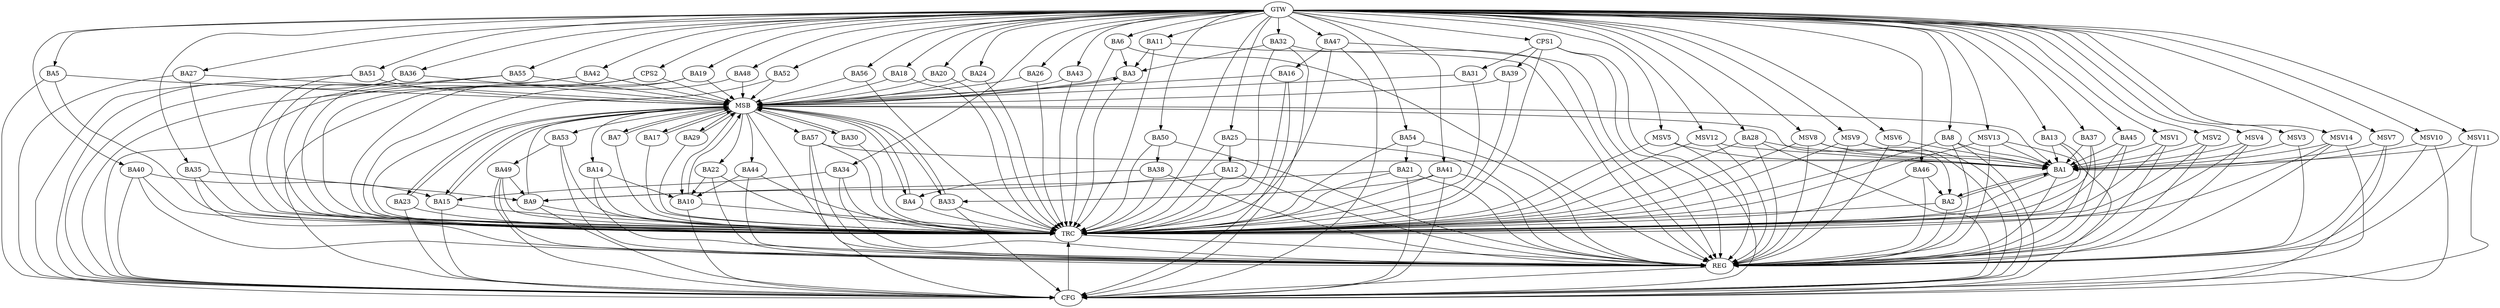 strict digraph G {
  BA1 [ label="BA1" ];
  BA2 [ label="BA2" ];
  BA3 [ label="BA3" ];
  BA4 [ label="BA4" ];
  BA5 [ label="BA5" ];
  BA6 [ label="BA6" ];
  BA7 [ label="BA7" ];
  BA8 [ label="BA8" ];
  BA9 [ label="BA9" ];
  BA10 [ label="BA10" ];
  BA11 [ label="BA11" ];
  BA12 [ label="BA12" ];
  BA13 [ label="BA13" ];
  BA14 [ label="BA14" ];
  BA15 [ label="BA15" ];
  BA16 [ label="BA16" ];
  BA17 [ label="BA17" ];
  BA18 [ label="BA18" ];
  BA19 [ label="BA19" ];
  BA20 [ label="BA20" ];
  BA21 [ label="BA21" ];
  BA22 [ label="BA22" ];
  BA23 [ label="BA23" ];
  BA24 [ label="BA24" ];
  BA25 [ label="BA25" ];
  BA26 [ label="BA26" ];
  BA27 [ label="BA27" ];
  BA28 [ label="BA28" ];
  BA29 [ label="BA29" ];
  BA30 [ label="BA30" ];
  BA31 [ label="BA31" ];
  BA32 [ label="BA32" ];
  BA33 [ label="BA33" ];
  BA34 [ label="BA34" ];
  BA35 [ label="BA35" ];
  BA36 [ label="BA36" ];
  BA37 [ label="BA37" ];
  BA38 [ label="BA38" ];
  BA39 [ label="BA39" ];
  BA40 [ label="BA40" ];
  BA41 [ label="BA41" ];
  BA42 [ label="BA42" ];
  BA43 [ label="BA43" ];
  BA44 [ label="BA44" ];
  BA45 [ label="BA45" ];
  BA46 [ label="BA46" ];
  BA47 [ label="BA47" ];
  BA48 [ label="BA48" ];
  BA49 [ label="BA49" ];
  BA50 [ label="BA50" ];
  BA51 [ label="BA51" ];
  BA52 [ label="BA52" ];
  BA53 [ label="BA53" ];
  BA54 [ label="BA54" ];
  BA55 [ label="BA55" ];
  BA56 [ label="BA56" ];
  BA57 [ label="BA57" ];
  CPS1 [ label="CPS1" ];
  CPS2 [ label="CPS2" ];
  GTW [ label="GTW" ];
  REG [ label="REG" ];
  MSB [ label="MSB" ];
  CFG [ label="CFG" ];
  TRC [ label="TRC" ];
  MSV1 [ label="MSV1" ];
  MSV2 [ label="MSV2" ];
  MSV3 [ label="MSV3" ];
  MSV4 [ label="MSV4" ];
  MSV5 [ label="MSV5" ];
  MSV6 [ label="MSV6" ];
  MSV7 [ label="MSV7" ];
  MSV8 [ label="MSV8" ];
  MSV9 [ label="MSV9" ];
  MSV10 [ label="MSV10" ];
  MSV11 [ label="MSV11" ];
  MSV12 [ label="MSV12" ];
  MSV13 [ label="MSV13" ];
  MSV14 [ label="MSV14" ];
  BA1 -> BA2;
  BA2 -> BA1;
  BA6 -> BA3;
  BA8 -> BA1;
  BA11 -> BA3;
  BA12 -> BA9;
  BA13 -> BA1;
  BA14 -> BA10;
  BA21 -> BA9;
  BA22 -> BA10;
  BA25 -> BA12;
  BA28 -> BA1;
  BA32 -> BA3;
  BA34 -> BA15;
  BA35 -> BA9;
  BA37 -> BA1;
  BA38 -> BA4;
  BA40 -> BA15;
  BA41 -> BA33;
  BA44 -> BA10;
  BA45 -> BA1;
  BA46 -> BA2;
  BA47 -> BA16;
  BA49 -> BA9;
  BA50 -> BA38;
  BA53 -> BA49;
  BA54 -> BA21;
  BA57 -> BA1;
  CPS1 -> BA39;
  CPS1 -> BA31;
  GTW -> BA5;
  GTW -> BA6;
  GTW -> BA8;
  GTW -> BA11;
  GTW -> BA13;
  GTW -> BA18;
  GTW -> BA19;
  GTW -> BA20;
  GTW -> BA24;
  GTW -> BA25;
  GTW -> BA26;
  GTW -> BA27;
  GTW -> BA28;
  GTW -> BA32;
  GTW -> BA34;
  GTW -> BA35;
  GTW -> BA36;
  GTW -> BA37;
  GTW -> BA40;
  GTW -> BA41;
  GTW -> BA42;
  GTW -> BA43;
  GTW -> BA45;
  GTW -> BA46;
  GTW -> BA47;
  GTW -> BA48;
  GTW -> BA50;
  GTW -> BA51;
  GTW -> BA52;
  GTW -> BA54;
  GTW -> BA55;
  GTW -> BA56;
  GTW -> CPS1;
  GTW -> CPS2;
  BA1 -> REG;
  BA2 -> REG;
  BA6 -> REG;
  BA8 -> REG;
  BA11 -> REG;
  BA12 -> REG;
  BA13 -> REG;
  BA14 -> REG;
  BA21 -> REG;
  BA22 -> REG;
  BA25 -> REG;
  BA28 -> REG;
  BA32 -> REG;
  BA34 -> REG;
  BA35 -> REG;
  BA37 -> REG;
  BA38 -> REG;
  BA40 -> REG;
  BA41 -> REG;
  BA44 -> REG;
  BA45 -> REG;
  BA46 -> REG;
  BA47 -> REG;
  BA49 -> REG;
  BA50 -> REG;
  BA53 -> REG;
  BA54 -> REG;
  BA57 -> REG;
  CPS1 -> REG;
  BA3 -> MSB;
  MSB -> BA1;
  MSB -> REG;
  BA4 -> MSB;
  MSB -> BA2;
  BA5 -> MSB;
  MSB -> BA3;
  BA7 -> MSB;
  BA9 -> MSB;
  BA10 -> MSB;
  BA15 -> MSB;
  MSB -> BA10;
  BA16 -> MSB;
  MSB -> BA7;
  BA17 -> MSB;
  BA18 -> MSB;
  BA19 -> MSB;
  MSB -> BA4;
  BA20 -> MSB;
  BA23 -> MSB;
  BA24 -> MSB;
  MSB -> BA17;
  BA26 -> MSB;
  BA27 -> MSB;
  BA29 -> MSB;
  BA30 -> MSB;
  BA31 -> MSB;
  BA33 -> MSB;
  MSB -> BA29;
  BA36 -> MSB;
  BA39 -> MSB;
  MSB -> BA14;
  BA42 -> MSB;
  MSB -> BA15;
  BA43 -> MSB;
  MSB -> BA33;
  BA48 -> MSB;
  BA51 -> MSB;
  BA52 -> MSB;
  BA55 -> MSB;
  MSB -> BA53;
  BA56 -> MSB;
  MSB -> BA22;
  CPS2 -> MSB;
  MSB -> BA23;
  MSB -> BA57;
  MSB -> BA44;
  MSB -> BA30;
  BA23 -> CFG;
  BA15 -> CFG;
  BA32 -> CFG;
  BA28 -> CFG;
  CPS1 -> CFG;
  BA41 -> CFG;
  BA47 -> CFG;
  BA5 -> CFG;
  BA42 -> CFG;
  BA19 -> CFG;
  BA33 -> CFG;
  BA49 -> CFG;
  BA16 -> CFG;
  BA9 -> CFG;
  BA21 -> CFG;
  CPS2 -> CFG;
  BA57 -> CFG;
  BA40 -> CFG;
  BA51 -> CFG;
  BA55 -> CFG;
  BA36 -> CFG;
  BA8 -> CFG;
  BA27 -> CFG;
  BA10 -> CFG;
  REG -> CFG;
  BA1 -> TRC;
  BA2 -> TRC;
  BA3 -> TRC;
  BA4 -> TRC;
  BA5 -> TRC;
  BA6 -> TRC;
  BA7 -> TRC;
  BA8 -> TRC;
  BA9 -> TRC;
  BA10 -> TRC;
  BA11 -> TRC;
  BA12 -> TRC;
  BA13 -> TRC;
  BA14 -> TRC;
  BA15 -> TRC;
  BA16 -> TRC;
  BA17 -> TRC;
  BA18 -> TRC;
  BA19 -> TRC;
  BA20 -> TRC;
  BA21 -> TRC;
  BA22 -> TRC;
  BA23 -> TRC;
  BA24 -> TRC;
  BA25 -> TRC;
  BA26 -> TRC;
  BA27 -> TRC;
  BA28 -> TRC;
  BA29 -> TRC;
  BA30 -> TRC;
  BA31 -> TRC;
  BA32 -> TRC;
  BA33 -> TRC;
  BA34 -> TRC;
  BA35 -> TRC;
  BA36 -> TRC;
  BA37 -> TRC;
  BA38 -> TRC;
  BA39 -> TRC;
  BA40 -> TRC;
  BA41 -> TRC;
  BA42 -> TRC;
  BA43 -> TRC;
  BA44 -> TRC;
  BA45 -> TRC;
  BA46 -> TRC;
  BA47 -> TRC;
  BA48 -> TRC;
  BA49 -> TRC;
  BA50 -> TRC;
  BA51 -> TRC;
  BA52 -> TRC;
  BA53 -> TRC;
  BA54 -> TRC;
  BA55 -> TRC;
  BA56 -> TRC;
  BA57 -> TRC;
  CPS1 -> TRC;
  CPS2 -> TRC;
  GTW -> TRC;
  CFG -> TRC;
  TRC -> REG;
  MSV1 -> BA1;
  GTW -> MSV1;
  MSV1 -> REG;
  MSV1 -> TRC;
  MSV2 -> BA1;
  MSV3 -> BA1;
  MSV4 -> BA1;
  MSV5 -> BA1;
  MSV6 -> BA1;
  MSV7 -> BA1;
  MSV8 -> BA1;
  MSV9 -> BA1;
  GTW -> MSV2;
  MSV2 -> REG;
  MSV2 -> TRC;
  GTW -> MSV3;
  MSV3 -> REG;
  GTW -> MSV4;
  MSV4 -> REG;
  MSV4 -> TRC;
  GTW -> MSV5;
  MSV5 -> REG;
  MSV5 -> TRC;
  GTW -> MSV6;
  MSV6 -> REG;
  GTW -> MSV7;
  MSV7 -> REG;
  MSV7 -> CFG;
  GTW -> MSV8;
  MSV8 -> REG;
  MSV8 -> TRC;
  MSV8 -> CFG;
  GTW -> MSV9;
  MSV9 -> REG;
  MSV9 -> TRC;
  MSV9 -> CFG;
  MSV10 -> BA1;
  GTW -> MSV10;
  MSV10 -> REG;
  MSV10 -> CFG;
  MSV11 -> BA1;
  MSV12 -> BA1;
  GTW -> MSV11;
  MSV11 -> REG;
  MSV11 -> CFG;
  GTW -> MSV12;
  MSV12 -> REG;
  MSV12 -> TRC;
  MSV13 -> BA1;
  GTW -> MSV13;
  MSV13 -> REG;
  MSV13 -> TRC;
  MSV13 -> CFG;
  MSV14 -> BA1;
  GTW -> MSV14;
  MSV14 -> REG;
  MSV14 -> TRC;
  MSV14 -> CFG;
}
